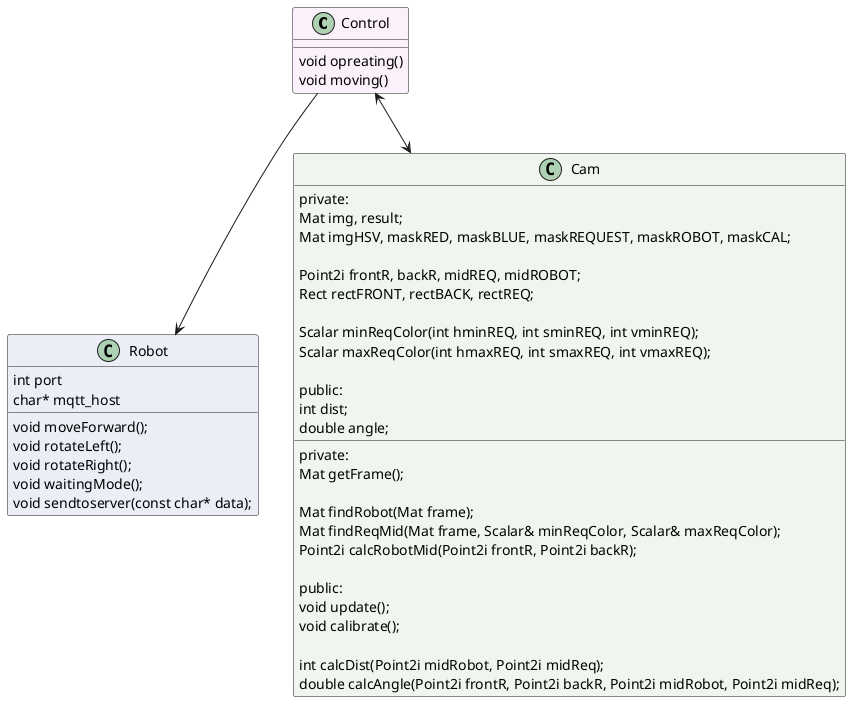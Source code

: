 @startuml
class Control #FBF1FB{
   {method} void opreating()
   {method} void moving()
}

class Robot #EBEEF7{
    {field} int port
    {field} char* mqtt_host

    {method} void moveForward();
    {method} void rotateLeft();
    {method} void rotateRight();
    {method} void waitingMode();
    {method} void sendtoserver(const char* data);
}

class Cam #F0F6EF{
    {field} private:
    {field} Mat img, result;
    {field} Mat imgHSV, maskRED, maskBLUE, maskREQUEST, maskROBOT, maskCAL;

    {field} Point2i frontR, backR, midREQ, midROBOT;
    {field} Rect rectFRONT, rectBACK, rectREQ;

    {field} Scalar minReqColor(int hminREQ, int sminREQ, int vminREQ);
    {field} Scalar maxReqColor(int hmaxREQ, int smaxREQ, int vmaxREQ);

    {field} public:
    {field} int dist;
    {field} double angle;
        
    {method} private:
    {method} Mat getFrame();

    {method} Mat findRobot(Mat frame);
    {method} Mat findReqMid(Mat frame, Scalar& minReqColor, Scalar& maxReqColor);
    {method} Point2i calcRobotMid(Point2i frontR, Point2i backR);

    {method} public:
    {method} void update();
    {method} void calibrate();

    {method} int calcDist(Point2i midRobot, Point2i midReq);
    {method} double calcAngle(Point2i frontR, Point2i backR, Point2i midRobot, Point2i midReq);
}

Control -down-> Robot
Control <--> Cam
@enduml
